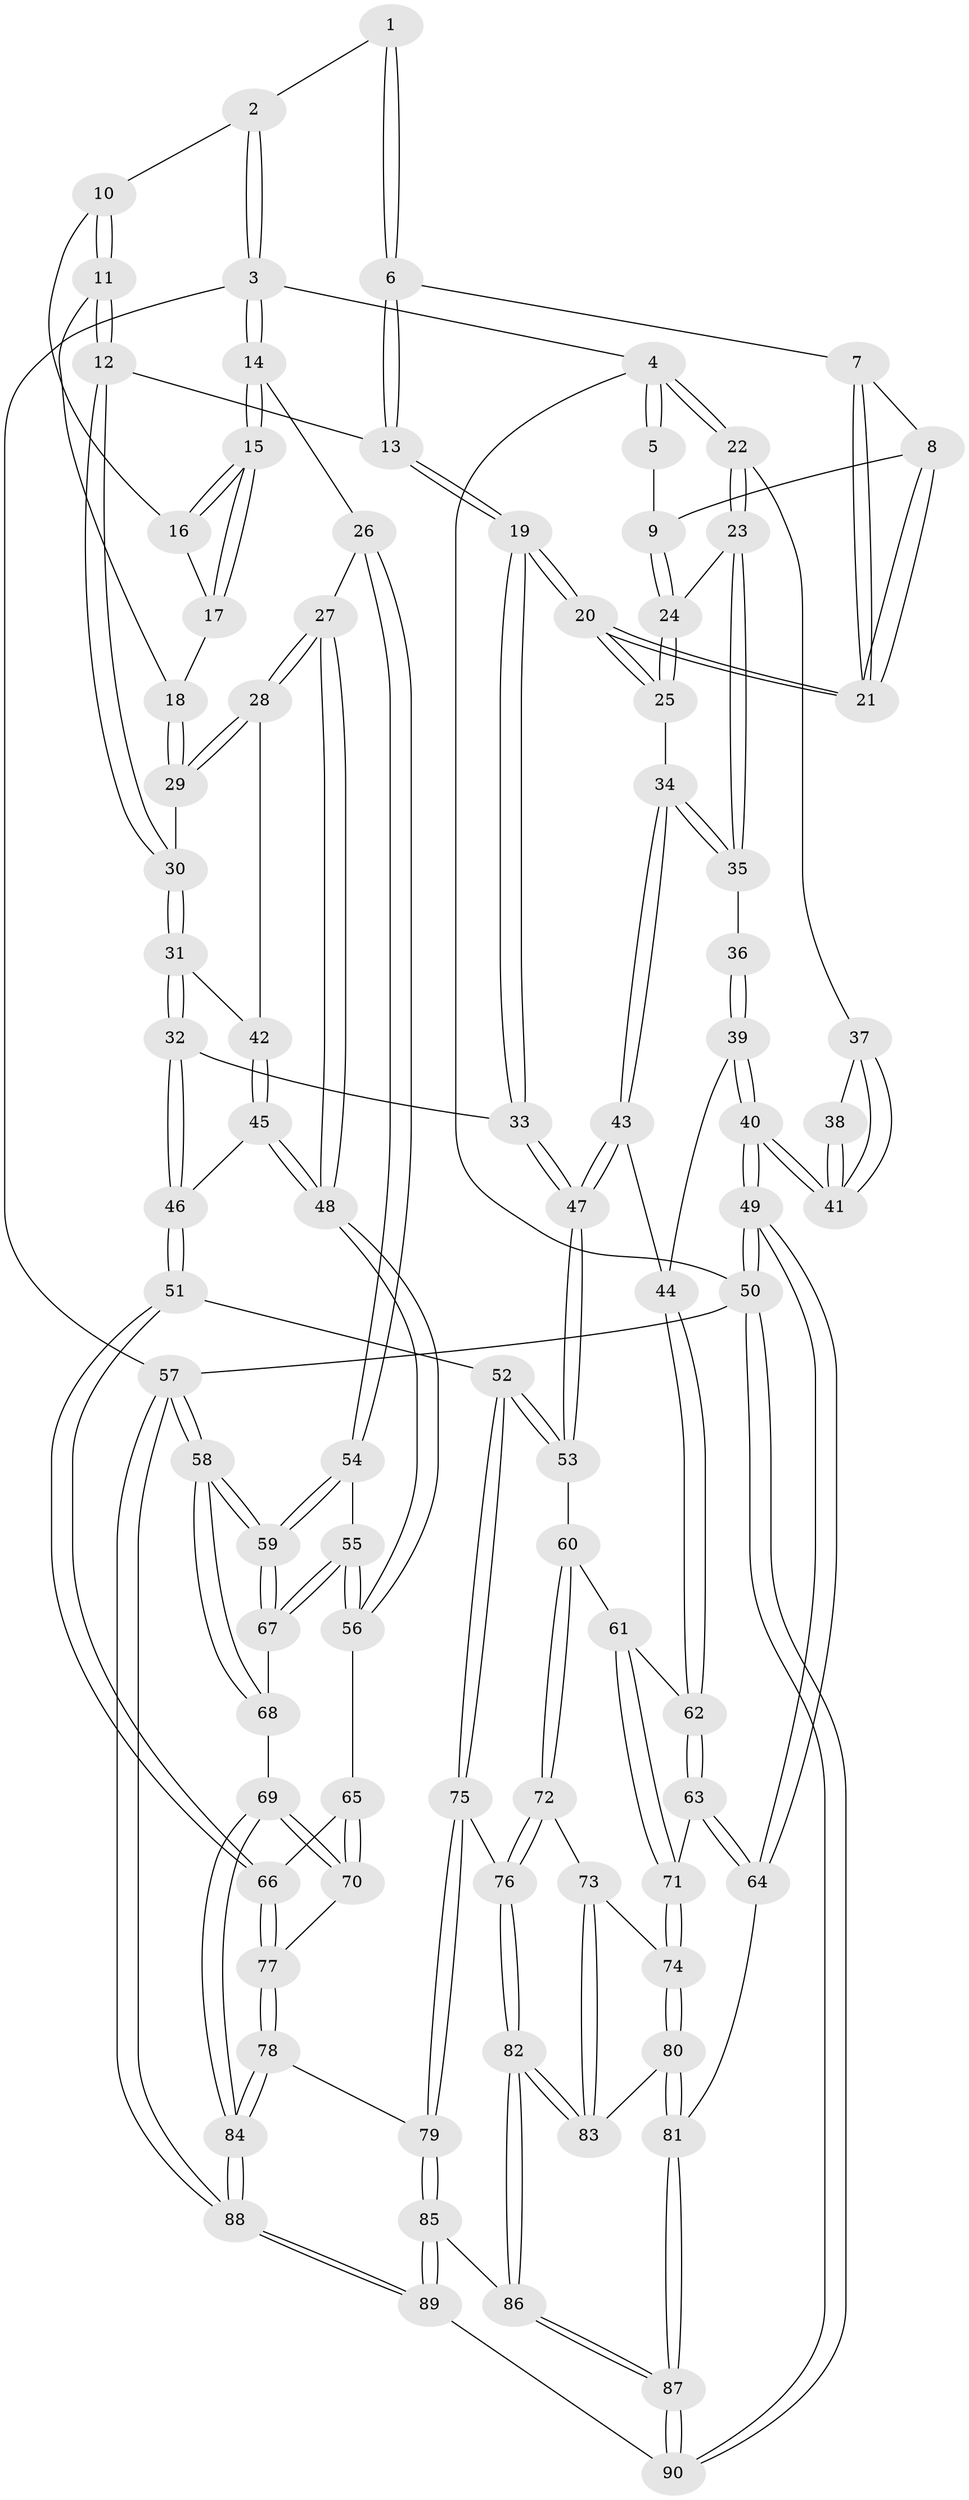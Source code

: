 // coarse degree distribution, {3: 0.14285714285714285, 4: 0.3392857142857143, 8: 0.017857142857142856, 6: 0.125, 2: 0.017857142857142856, 5: 0.3392857142857143, 1: 0.017857142857142856}
// Generated by graph-tools (version 1.1) at 2025/24/03/03/25 07:24:40]
// undirected, 90 vertices, 222 edges
graph export_dot {
graph [start="1"]
  node [color=gray90,style=filled];
  1 [pos="+0.47556035424486554+0"];
  2 [pos="+0.8123462075957266+0"];
  3 [pos="+1+0"];
  4 [pos="+0+0"];
  5 [pos="+0.3704148955660717+0"];
  6 [pos="+0.48116170917850243+0"];
  7 [pos="+0.4777125594960257+0"];
  8 [pos="+0.29878632601940247+0.12885970616573886"];
  9 [pos="+0.2408804856417001+0.12884880560121992"];
  10 [pos="+0.8082916294811773+0"];
  11 [pos="+0.729965480340072+0.14149368351019476"];
  12 [pos="+0.6739529088272479+0.17303743627239893"];
  13 [pos="+0.5740975795142201+0.16245800655330822"];
  14 [pos="+1+0.29505724645634335"];
  15 [pos="+0.9685539446392147+0.16426932625287458"];
  16 [pos="+0.8762122584145258+0.054384128772586054"];
  17 [pos="+0.8416745371263171+0.16018926742801423"];
  18 [pos="+0.786759131003207+0.1730558454419269"];
  19 [pos="+0.4568988155505548+0.3364871969703659"];
  20 [pos="+0.4119858191242026+0.3016963282780835"];
  21 [pos="+0.3748958342059234+0.18947838122800192"];
  22 [pos="+0+0"];
  23 [pos="+0+0"];
  24 [pos="+0.1899485725516978+0.15264902718895143"];
  25 [pos="+0.19706393652393292+0.25526132336891144"];
  26 [pos="+1+0.30852746245359336"];
  27 [pos="+0.9844815528337795+0.3438493611933595"];
  28 [pos="+0.8834701540907755+0.311572476453244"];
  29 [pos="+0.8565970038842925+0.28271454702535426"];
  30 [pos="+0.6978961271083343+0.24833786966248614"];
  31 [pos="+0.7046047530449943+0.3213450235125864"];
  32 [pos="+0.6064954290187388+0.38584697613850943"];
  33 [pos="+0.4587149142303535+0.34662594879017955"];
  34 [pos="+0.1677583750384177+0.29442075454735045"];
  35 [pos="+0.1269268418973696+0.29259937380848955"];
  36 [pos="+0.08426518799085973+0.29571171894871773"];
  37 [pos="+0+0"];
  38 [pos="+0.08146642932483097+0.29480964870024806"];
  39 [pos="+0+0.4850200261937578"];
  40 [pos="+0+0.4988479554983828"];
  41 [pos="+0+0.4055474892896718"];
  42 [pos="+0.7491918863481537+0.3454110908748828"];
  43 [pos="+0.17652792565987538+0.42852765337507526"];
  44 [pos="+0.11259086114982524+0.49984041657064526"];
  45 [pos="+0.7523145312568423+0.5298820963504256"];
  46 [pos="+0.7121497310603825+0.5324280664472477"];
  47 [pos="+0.41063689127941283+0.46653867829346174"];
  48 [pos="+0.7836551599860697+0.5383864256125352"];
  49 [pos="+0+0.7509649298974522"];
  50 [pos="+0+1"];
  51 [pos="+0.5944020585529854+0.618244319772883"];
  52 [pos="+0.49748767772115343+0.6176274051467661"];
  53 [pos="+0.4183946425292628+0.5244988861930286"];
  54 [pos="+1+0.602953305185381"];
  55 [pos="+0.8528002470767727+0.6308624618887982"];
  56 [pos="+0.8351833066032678+0.6154951537780613"];
  57 [pos="+1+1"];
  58 [pos="+1+0.8005511907691725"];
  59 [pos="+1+0.6837276057156906"];
  60 [pos="+0.23589781560414363+0.6458978849188695"];
  61 [pos="+0.23384677542992474+0.6450461783377751"];
  62 [pos="+0.12608452960194677+0.5293819842689892"];
  63 [pos="+0.05224106297230158+0.6992619899852929"];
  64 [pos="+0+0.7642892719678681"];
  65 [pos="+0.7463465787990938+0.6905288921646003"];
  66 [pos="+0.6495672703441684+0.7067362798329361"];
  67 [pos="+0.8541608153962194+0.7726489155644117"];
  68 [pos="+0.8446353100568028+0.8023747760631723"];
  69 [pos="+0.8324283197384367+0.8253369543874324"];
  70 [pos="+0.7478075151198681+0.7645561368138635"];
  71 [pos="+0.1056531124552975+0.7085238181754706"];
  72 [pos="+0.25567870018310335+0.7149859237493591"];
  73 [pos="+0.207734389511242+0.7550648236877713"];
  74 [pos="+0.14034470278284275+0.7800669610002418"];
  75 [pos="+0.4551346061001242+0.7552210055180133"];
  76 [pos="+0.32586483478834677+0.7899146898965145"];
  77 [pos="+0.657519135698087+0.7398281052704341"];
  78 [pos="+0.6303403366370154+0.8256490568755468"];
  79 [pos="+0.5085915188115577+0.8393238180059048"];
  80 [pos="+0.12044481301854902+0.8335721366508055"];
  81 [pos="+0.07357515168678051+0.8693202930247158"];
  82 [pos="+0.2888461102877325+0.8940003708492508"];
  83 [pos="+0.19404268442772932+0.839223019742242"];
  84 [pos="+0.8122484476674259+1"];
  85 [pos="+0.48477456749886694+0.979601486173165"];
  86 [pos="+0.28891269798292185+0.8974328352860971"];
  87 [pos="+0.1641663846579847+1"];
  88 [pos="+0.870535748850949+1"];
  89 [pos="+0.5573452856305374+1"];
  90 [pos="+0.1342577536791211+1"];
  1 -- 2;
  1 -- 6;
  1 -- 6;
  2 -- 3;
  2 -- 3;
  2 -- 10;
  3 -- 4;
  3 -- 14;
  3 -- 14;
  3 -- 57;
  4 -- 5;
  4 -- 5;
  4 -- 22;
  4 -- 22;
  4 -- 50;
  5 -- 9;
  6 -- 7;
  6 -- 13;
  6 -- 13;
  7 -- 8;
  7 -- 21;
  7 -- 21;
  8 -- 9;
  8 -- 21;
  8 -- 21;
  9 -- 24;
  9 -- 24;
  10 -- 11;
  10 -- 11;
  10 -- 16;
  11 -- 12;
  11 -- 12;
  11 -- 18;
  12 -- 13;
  12 -- 30;
  12 -- 30;
  13 -- 19;
  13 -- 19;
  14 -- 15;
  14 -- 15;
  14 -- 26;
  15 -- 16;
  15 -- 16;
  15 -- 17;
  15 -- 17;
  16 -- 17;
  17 -- 18;
  18 -- 29;
  18 -- 29;
  19 -- 20;
  19 -- 20;
  19 -- 33;
  19 -- 33;
  20 -- 21;
  20 -- 21;
  20 -- 25;
  20 -- 25;
  22 -- 23;
  22 -- 23;
  22 -- 37;
  23 -- 24;
  23 -- 35;
  23 -- 35;
  24 -- 25;
  24 -- 25;
  25 -- 34;
  26 -- 27;
  26 -- 54;
  26 -- 54;
  27 -- 28;
  27 -- 28;
  27 -- 48;
  27 -- 48;
  28 -- 29;
  28 -- 29;
  28 -- 42;
  29 -- 30;
  30 -- 31;
  30 -- 31;
  31 -- 32;
  31 -- 32;
  31 -- 42;
  32 -- 33;
  32 -- 46;
  32 -- 46;
  33 -- 47;
  33 -- 47;
  34 -- 35;
  34 -- 35;
  34 -- 43;
  34 -- 43;
  35 -- 36;
  36 -- 39;
  36 -- 39;
  37 -- 38;
  37 -- 41;
  37 -- 41;
  38 -- 41;
  38 -- 41;
  39 -- 40;
  39 -- 40;
  39 -- 44;
  40 -- 41;
  40 -- 41;
  40 -- 49;
  40 -- 49;
  42 -- 45;
  42 -- 45;
  43 -- 44;
  43 -- 47;
  43 -- 47;
  44 -- 62;
  44 -- 62;
  45 -- 46;
  45 -- 48;
  45 -- 48;
  46 -- 51;
  46 -- 51;
  47 -- 53;
  47 -- 53;
  48 -- 56;
  48 -- 56;
  49 -- 50;
  49 -- 50;
  49 -- 64;
  49 -- 64;
  50 -- 90;
  50 -- 90;
  50 -- 57;
  51 -- 52;
  51 -- 66;
  51 -- 66;
  52 -- 53;
  52 -- 53;
  52 -- 75;
  52 -- 75;
  53 -- 60;
  54 -- 55;
  54 -- 59;
  54 -- 59;
  55 -- 56;
  55 -- 56;
  55 -- 67;
  55 -- 67;
  56 -- 65;
  57 -- 58;
  57 -- 58;
  57 -- 88;
  57 -- 88;
  58 -- 59;
  58 -- 59;
  58 -- 68;
  58 -- 68;
  59 -- 67;
  59 -- 67;
  60 -- 61;
  60 -- 72;
  60 -- 72;
  61 -- 62;
  61 -- 71;
  61 -- 71;
  62 -- 63;
  62 -- 63;
  63 -- 64;
  63 -- 64;
  63 -- 71;
  64 -- 81;
  65 -- 66;
  65 -- 70;
  65 -- 70;
  66 -- 77;
  66 -- 77;
  67 -- 68;
  68 -- 69;
  69 -- 70;
  69 -- 70;
  69 -- 84;
  69 -- 84;
  70 -- 77;
  71 -- 74;
  71 -- 74;
  72 -- 73;
  72 -- 76;
  72 -- 76;
  73 -- 74;
  73 -- 83;
  73 -- 83;
  74 -- 80;
  74 -- 80;
  75 -- 76;
  75 -- 79;
  75 -- 79;
  76 -- 82;
  76 -- 82;
  77 -- 78;
  77 -- 78;
  78 -- 79;
  78 -- 84;
  78 -- 84;
  79 -- 85;
  79 -- 85;
  80 -- 81;
  80 -- 81;
  80 -- 83;
  81 -- 87;
  81 -- 87;
  82 -- 83;
  82 -- 83;
  82 -- 86;
  82 -- 86;
  84 -- 88;
  84 -- 88;
  85 -- 86;
  85 -- 89;
  85 -- 89;
  86 -- 87;
  86 -- 87;
  87 -- 90;
  87 -- 90;
  88 -- 89;
  88 -- 89;
  89 -- 90;
}
